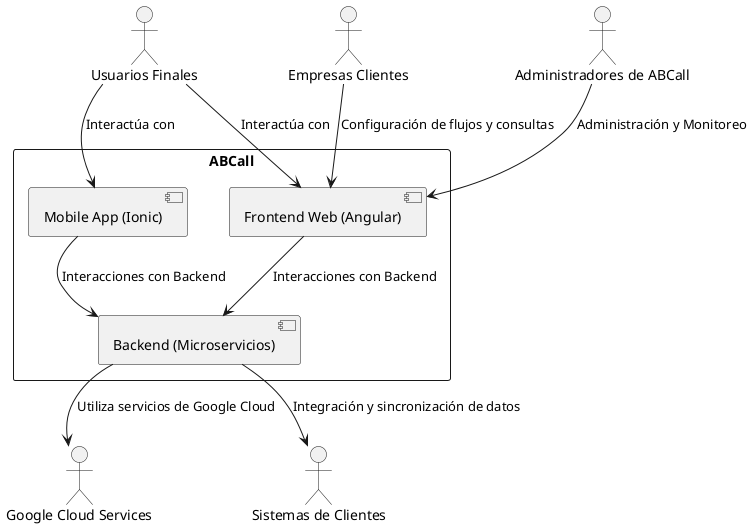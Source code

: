 @startuml context
actor "Usuarios Finales" as User
actor "Empresas Clientes" as Client
actor "Administradores de ABCall" as Admin
actor "Google Cloud Services" as GCloud
actor "Sistemas de Clientes" as ClientSystems

rectangle "ABCall" {
    component "Frontend Web (Angular)" as WebApp
    component "Mobile App (Ionic)" as MobileApp
    component "Backend (Microservicios)" as Backend
}

User --> WebApp : Interactúa con
User --> MobileApp : Interactúa con
Client --> WebApp : Configuración de flujos y consultas
Admin --> WebApp : Administración y Monitoreo
WebApp --> Backend : Interacciones con Backend
MobileApp --> Backend : Interacciones con Backend

Backend --> GCloud : Utiliza servicios de Google Cloud
Backend --> ClientSystems : Integración y sincronización de datos
@enduml
